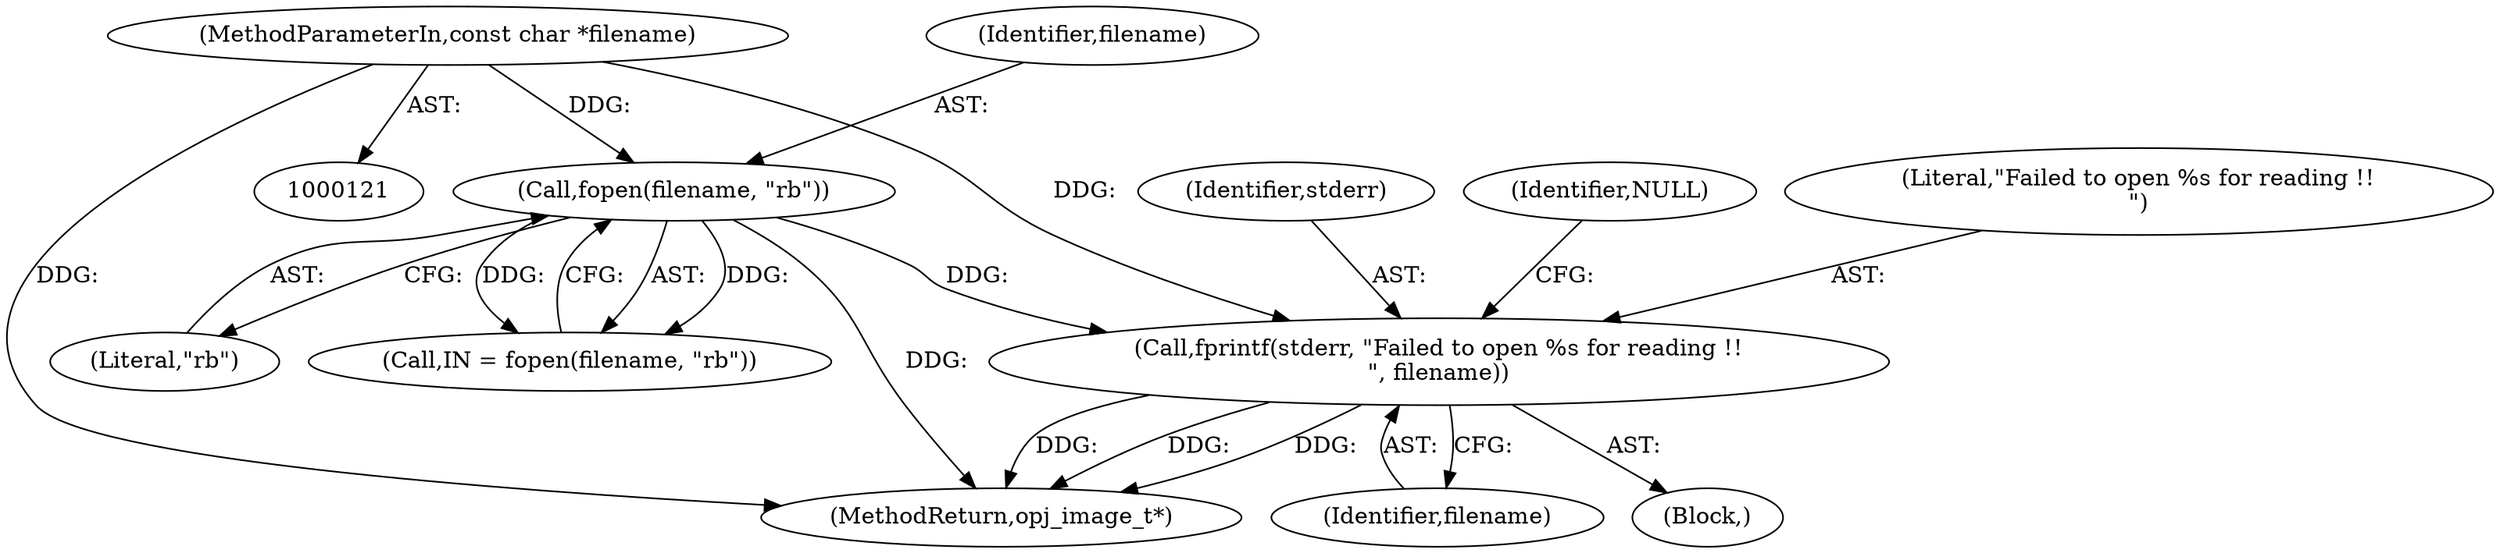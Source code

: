 digraph "0_openjpeg_da940424816e11d624362ce080bc026adffa26e8@API" {
"1000176" [label="(Call,fprintf(stderr, \"Failed to open %s for reading !!\n\", filename))"];
"1000169" [label="(Call,fopen(filename, \"rb\"))"];
"1000122" [label="(MethodParameterIn,const char *filename)"];
"1000122" [label="(MethodParameterIn,const char *filename)"];
"1000169" [label="(Call,fopen(filename, \"rb\"))"];
"1000176" [label="(Call,fprintf(stderr, \"Failed to open %s for reading !!\n\", filename))"];
"1000167" [label="(Call,IN = fopen(filename, \"rb\"))"];
"1000177" [label="(Identifier,stderr)"];
"1000175" [label="(Block,)"];
"1000179" [label="(Identifier,filename)"];
"1000980" [label="(MethodReturn,opj_image_t*)"];
"1000181" [label="(Identifier,NULL)"];
"1000178" [label="(Literal,\"Failed to open %s for reading !!\n\")"];
"1000171" [label="(Literal,\"rb\")"];
"1000170" [label="(Identifier,filename)"];
"1000176" -> "1000175"  [label="AST: "];
"1000176" -> "1000179"  [label="CFG: "];
"1000177" -> "1000176"  [label="AST: "];
"1000178" -> "1000176"  [label="AST: "];
"1000179" -> "1000176"  [label="AST: "];
"1000181" -> "1000176"  [label="CFG: "];
"1000176" -> "1000980"  [label="DDG: "];
"1000176" -> "1000980"  [label="DDG: "];
"1000176" -> "1000980"  [label="DDG: "];
"1000169" -> "1000176"  [label="DDG: "];
"1000122" -> "1000176"  [label="DDG: "];
"1000169" -> "1000167"  [label="AST: "];
"1000169" -> "1000171"  [label="CFG: "];
"1000170" -> "1000169"  [label="AST: "];
"1000171" -> "1000169"  [label="AST: "];
"1000167" -> "1000169"  [label="CFG: "];
"1000169" -> "1000980"  [label="DDG: "];
"1000169" -> "1000167"  [label="DDG: "];
"1000169" -> "1000167"  [label="DDG: "];
"1000122" -> "1000169"  [label="DDG: "];
"1000122" -> "1000121"  [label="AST: "];
"1000122" -> "1000980"  [label="DDG: "];
}
